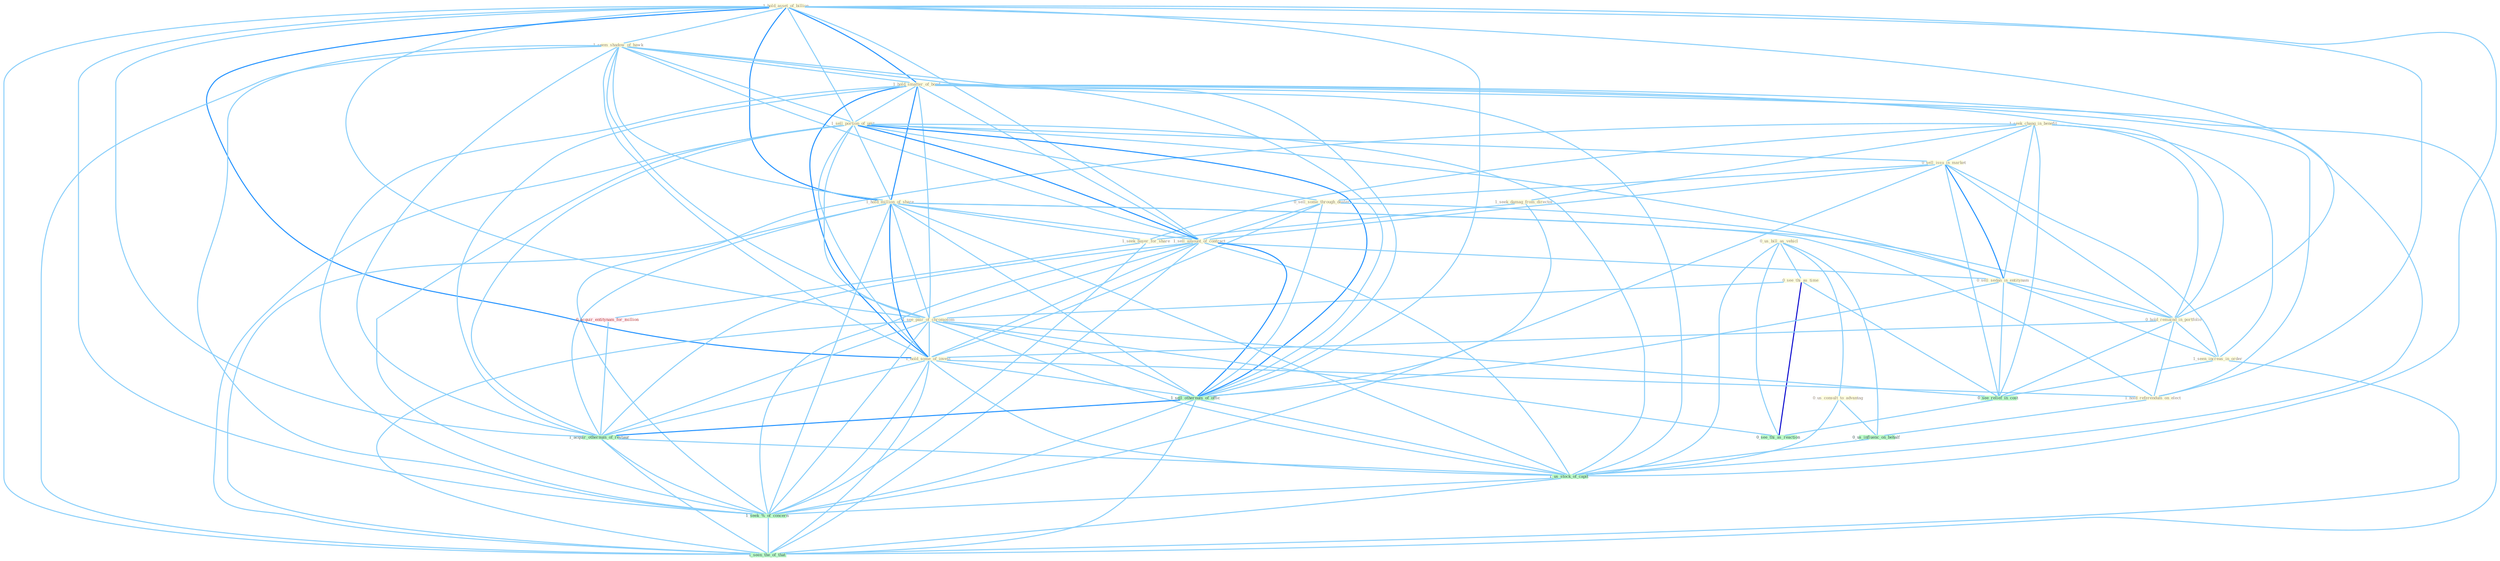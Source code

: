 Graph G{ 
    node
    [shape=polygon,style=filled,width=.5,height=.06,color="#BDFCC9",fixedsize=true,fontsize=4,
    fontcolor="#2f4f4f"];
    {node
    [color="#ffffe0", fontcolor="#8b7d6b"] "1_seek_chang_in_benefit " "0_us_bill_as_vehicl " "1_hold_asset_of_billion " "0_see_thi_as_time " "1_seek_damag_from_director " "1_seem_shadow_of_hawk " "1_hold_smatter_of_bond " "1_sell_portion_of_unit " "1_hold_million_of_share " "1_seek_buyer_for_share " "0_sell_issu_in_market " "0_sell_some_through_dealer " "1_sell_amount_of_contract " "0_sell_sedan_in_entitynam " "0_us_consult_to_advantag " "0_hold_remaind_in_portfolio " "1_see_pair_of_chromosom " "1_hold_some_of_invest " "1_hold_referendum_on_elect " "1_seen_increas_in_order "}
{node [color="#fff0f5", fontcolor="#b22222"] "0_acquir_entitynam_for_million "}
edge [color="#B0E2FF"];

	"1_seek_chang_in_benefit " -- "1_seek_damag_from_director " [w="1", color="#87cefa" ];
	"1_seek_chang_in_benefit " -- "1_seek_buyer_for_share " [w="1", color="#87cefa" ];
	"1_seek_chang_in_benefit " -- "0_sell_issu_in_market " [w="1", color="#87cefa" ];
	"1_seek_chang_in_benefit " -- "0_sell_sedan_in_entitynam " [w="1", color="#87cefa" ];
	"1_seek_chang_in_benefit " -- "0_hold_remaind_in_portfolio " [w="1", color="#87cefa" ];
	"1_seek_chang_in_benefit " -- "1_seen_increas_in_order " [w="1", color="#87cefa" ];
	"1_seek_chang_in_benefit " -- "0_see_relief_in_cost " [w="1", color="#87cefa" ];
	"1_seek_chang_in_benefit " -- "1_seek_%_of_concern " [w="1", color="#87cefa" ];
	"0_us_bill_as_vehicl " -- "0_see_thi_as_time " [w="1", color="#87cefa" ];
	"0_us_bill_as_vehicl " -- "0_us_consult_to_advantag " [w="1", color="#87cefa" ];
	"0_us_bill_as_vehicl " -- "0_us_influenc_on_behalf " [w="1", color="#87cefa" ];
	"0_us_bill_as_vehicl " -- "0_see_thi_as_reaction " [w="1", color="#87cefa" ];
	"0_us_bill_as_vehicl " -- "1_us_stock_of_capit " [w="1", color="#87cefa" ];
	"1_hold_asset_of_billion " -- "1_seem_shadow_of_hawk " [w="1", color="#87cefa" ];
	"1_hold_asset_of_billion " -- "1_hold_smatter_of_bond " [w="2", color="#1e90ff" , len=0.8];
	"1_hold_asset_of_billion " -- "1_sell_portion_of_unit " [w="1", color="#87cefa" ];
	"1_hold_asset_of_billion " -- "1_hold_million_of_share " [w="2", color="#1e90ff" , len=0.8];
	"1_hold_asset_of_billion " -- "1_sell_amount_of_contract " [w="1", color="#87cefa" ];
	"1_hold_asset_of_billion " -- "0_hold_remaind_in_portfolio " [w="1", color="#87cefa" ];
	"1_hold_asset_of_billion " -- "1_see_pair_of_chromosom " [w="1", color="#87cefa" ];
	"1_hold_asset_of_billion " -- "1_hold_some_of_invest " [w="2", color="#1e90ff" , len=0.8];
	"1_hold_asset_of_billion " -- "1_hold_referendum_on_elect " [w="1", color="#87cefa" ];
	"1_hold_asset_of_billion " -- "1_sell_othernum_of_offic " [w="1", color="#87cefa" ];
	"1_hold_asset_of_billion " -- "1_acquir_othernum_of_restaur " [w="1", color="#87cefa" ];
	"1_hold_asset_of_billion " -- "1_us_stock_of_capit " [w="1", color="#87cefa" ];
	"1_hold_asset_of_billion " -- "1_seek_%_of_concern " [w="1", color="#87cefa" ];
	"1_hold_asset_of_billion " -- "1_seen_the_of_that " [w="1", color="#87cefa" ];
	"0_see_thi_as_time " -- "1_see_pair_of_chromosom " [w="1", color="#87cefa" ];
	"0_see_thi_as_time " -- "0_see_relief_in_cost " [w="1", color="#87cefa" ];
	"0_see_thi_as_time " -- "0_see_thi_as_reaction " [w="3", color="#0000cd" , len=0.6];
	"1_seek_damag_from_director " -- "1_seek_buyer_for_share " [w="1", color="#87cefa" ];
	"1_seek_damag_from_director " -- "1_seek_%_of_concern " [w="1", color="#87cefa" ];
	"1_seem_shadow_of_hawk " -- "1_hold_smatter_of_bond " [w="1", color="#87cefa" ];
	"1_seem_shadow_of_hawk " -- "1_sell_portion_of_unit " [w="1", color="#87cefa" ];
	"1_seem_shadow_of_hawk " -- "1_hold_million_of_share " [w="1", color="#87cefa" ];
	"1_seem_shadow_of_hawk " -- "1_sell_amount_of_contract " [w="1", color="#87cefa" ];
	"1_seem_shadow_of_hawk " -- "1_see_pair_of_chromosom " [w="1", color="#87cefa" ];
	"1_seem_shadow_of_hawk " -- "1_hold_some_of_invest " [w="1", color="#87cefa" ];
	"1_seem_shadow_of_hawk " -- "1_sell_othernum_of_offic " [w="1", color="#87cefa" ];
	"1_seem_shadow_of_hawk " -- "1_acquir_othernum_of_restaur " [w="1", color="#87cefa" ];
	"1_seem_shadow_of_hawk " -- "1_us_stock_of_capit " [w="1", color="#87cefa" ];
	"1_seem_shadow_of_hawk " -- "1_seek_%_of_concern " [w="1", color="#87cefa" ];
	"1_seem_shadow_of_hawk " -- "1_seen_the_of_that " [w="1", color="#87cefa" ];
	"1_hold_smatter_of_bond " -- "1_sell_portion_of_unit " [w="1", color="#87cefa" ];
	"1_hold_smatter_of_bond " -- "1_hold_million_of_share " [w="2", color="#1e90ff" , len=0.8];
	"1_hold_smatter_of_bond " -- "1_sell_amount_of_contract " [w="1", color="#87cefa" ];
	"1_hold_smatter_of_bond " -- "0_hold_remaind_in_portfolio " [w="1", color="#87cefa" ];
	"1_hold_smatter_of_bond " -- "1_see_pair_of_chromosom " [w="1", color="#87cefa" ];
	"1_hold_smatter_of_bond " -- "1_hold_some_of_invest " [w="2", color="#1e90ff" , len=0.8];
	"1_hold_smatter_of_bond " -- "1_hold_referendum_on_elect " [w="1", color="#87cefa" ];
	"1_hold_smatter_of_bond " -- "1_sell_othernum_of_offic " [w="1", color="#87cefa" ];
	"1_hold_smatter_of_bond " -- "1_acquir_othernum_of_restaur " [w="1", color="#87cefa" ];
	"1_hold_smatter_of_bond " -- "1_us_stock_of_capit " [w="1", color="#87cefa" ];
	"1_hold_smatter_of_bond " -- "1_seek_%_of_concern " [w="1", color="#87cefa" ];
	"1_hold_smatter_of_bond " -- "1_seen_the_of_that " [w="1", color="#87cefa" ];
	"1_sell_portion_of_unit " -- "1_hold_million_of_share " [w="1", color="#87cefa" ];
	"1_sell_portion_of_unit " -- "0_sell_issu_in_market " [w="1", color="#87cefa" ];
	"1_sell_portion_of_unit " -- "0_sell_some_through_dealer " [w="1", color="#87cefa" ];
	"1_sell_portion_of_unit " -- "1_sell_amount_of_contract " [w="2", color="#1e90ff" , len=0.8];
	"1_sell_portion_of_unit " -- "0_sell_sedan_in_entitynam " [w="1", color="#87cefa" ];
	"1_sell_portion_of_unit " -- "1_see_pair_of_chromosom " [w="1", color="#87cefa" ];
	"1_sell_portion_of_unit " -- "1_hold_some_of_invest " [w="1", color="#87cefa" ];
	"1_sell_portion_of_unit " -- "1_sell_othernum_of_offic " [w="2", color="#1e90ff" , len=0.8];
	"1_sell_portion_of_unit " -- "1_acquir_othernum_of_restaur " [w="1", color="#87cefa" ];
	"1_sell_portion_of_unit " -- "1_us_stock_of_capit " [w="1", color="#87cefa" ];
	"1_sell_portion_of_unit " -- "1_seek_%_of_concern " [w="1", color="#87cefa" ];
	"1_sell_portion_of_unit " -- "1_seen_the_of_that " [w="1", color="#87cefa" ];
	"1_hold_million_of_share " -- "1_seek_buyer_for_share " [w="1", color="#87cefa" ];
	"1_hold_million_of_share " -- "1_sell_amount_of_contract " [w="1", color="#87cefa" ];
	"1_hold_million_of_share " -- "0_hold_remaind_in_portfolio " [w="1", color="#87cefa" ];
	"1_hold_million_of_share " -- "1_see_pair_of_chromosom " [w="1", color="#87cefa" ];
	"1_hold_million_of_share " -- "1_hold_some_of_invest " [w="2", color="#1e90ff" , len=0.8];
	"1_hold_million_of_share " -- "1_hold_referendum_on_elect " [w="1", color="#87cefa" ];
	"1_hold_million_of_share " -- "1_sell_othernum_of_offic " [w="1", color="#87cefa" ];
	"1_hold_million_of_share " -- "1_acquir_othernum_of_restaur " [w="1", color="#87cefa" ];
	"1_hold_million_of_share " -- "1_us_stock_of_capit " [w="1", color="#87cefa" ];
	"1_hold_million_of_share " -- "1_seek_%_of_concern " [w="1", color="#87cefa" ];
	"1_hold_million_of_share " -- "1_seen_the_of_that " [w="1", color="#87cefa" ];
	"1_seek_buyer_for_share " -- "0_acquir_entitynam_for_million " [w="1", color="#87cefa" ];
	"1_seek_buyer_for_share " -- "1_seek_%_of_concern " [w="1", color="#87cefa" ];
	"0_sell_issu_in_market " -- "0_sell_some_through_dealer " [w="1", color="#87cefa" ];
	"0_sell_issu_in_market " -- "1_sell_amount_of_contract " [w="1", color="#87cefa" ];
	"0_sell_issu_in_market " -- "0_sell_sedan_in_entitynam " [w="2", color="#1e90ff" , len=0.8];
	"0_sell_issu_in_market " -- "0_hold_remaind_in_portfolio " [w="1", color="#87cefa" ];
	"0_sell_issu_in_market " -- "1_seen_increas_in_order " [w="1", color="#87cefa" ];
	"0_sell_issu_in_market " -- "1_sell_othernum_of_offic " [w="1", color="#87cefa" ];
	"0_sell_issu_in_market " -- "0_see_relief_in_cost " [w="1", color="#87cefa" ];
	"0_sell_some_through_dealer " -- "1_sell_amount_of_contract " [w="1", color="#87cefa" ];
	"0_sell_some_through_dealer " -- "0_sell_sedan_in_entitynam " [w="1", color="#87cefa" ];
	"0_sell_some_through_dealer " -- "1_hold_some_of_invest " [w="1", color="#87cefa" ];
	"0_sell_some_through_dealer " -- "1_sell_othernum_of_offic " [w="1", color="#87cefa" ];
	"1_sell_amount_of_contract " -- "0_sell_sedan_in_entitynam " [w="1", color="#87cefa" ];
	"1_sell_amount_of_contract " -- "1_see_pair_of_chromosom " [w="1", color="#87cefa" ];
	"1_sell_amount_of_contract " -- "1_hold_some_of_invest " [w="1", color="#87cefa" ];
	"1_sell_amount_of_contract " -- "1_sell_othernum_of_offic " [w="2", color="#1e90ff" , len=0.8];
	"1_sell_amount_of_contract " -- "1_acquir_othernum_of_restaur " [w="1", color="#87cefa" ];
	"1_sell_amount_of_contract " -- "1_us_stock_of_capit " [w="1", color="#87cefa" ];
	"1_sell_amount_of_contract " -- "1_seek_%_of_concern " [w="1", color="#87cefa" ];
	"1_sell_amount_of_contract " -- "1_seen_the_of_that " [w="1", color="#87cefa" ];
	"0_sell_sedan_in_entitynam " -- "0_hold_remaind_in_portfolio " [w="1", color="#87cefa" ];
	"0_sell_sedan_in_entitynam " -- "1_seen_increas_in_order " [w="1", color="#87cefa" ];
	"0_sell_sedan_in_entitynam " -- "1_sell_othernum_of_offic " [w="1", color="#87cefa" ];
	"0_sell_sedan_in_entitynam " -- "0_see_relief_in_cost " [w="1", color="#87cefa" ];
	"0_us_consult_to_advantag " -- "0_us_influenc_on_behalf " [w="1", color="#87cefa" ];
	"0_us_consult_to_advantag " -- "1_us_stock_of_capit " [w="1", color="#87cefa" ];
	"0_hold_remaind_in_portfolio " -- "1_hold_some_of_invest " [w="1", color="#87cefa" ];
	"0_hold_remaind_in_portfolio " -- "1_hold_referendum_on_elect " [w="1", color="#87cefa" ];
	"0_hold_remaind_in_portfolio " -- "1_seen_increas_in_order " [w="1", color="#87cefa" ];
	"0_hold_remaind_in_portfolio " -- "0_see_relief_in_cost " [w="1", color="#87cefa" ];
	"1_see_pair_of_chromosom " -- "1_hold_some_of_invest " [w="1", color="#87cefa" ];
	"1_see_pair_of_chromosom " -- "1_sell_othernum_of_offic " [w="1", color="#87cefa" ];
	"1_see_pair_of_chromosom " -- "0_see_relief_in_cost " [w="1", color="#87cefa" ];
	"1_see_pair_of_chromosom " -- "0_see_thi_as_reaction " [w="1", color="#87cefa" ];
	"1_see_pair_of_chromosom " -- "1_acquir_othernum_of_restaur " [w="1", color="#87cefa" ];
	"1_see_pair_of_chromosom " -- "1_us_stock_of_capit " [w="1", color="#87cefa" ];
	"1_see_pair_of_chromosom " -- "1_seek_%_of_concern " [w="1", color="#87cefa" ];
	"1_see_pair_of_chromosom " -- "1_seen_the_of_that " [w="1", color="#87cefa" ];
	"1_hold_some_of_invest " -- "1_hold_referendum_on_elect " [w="1", color="#87cefa" ];
	"1_hold_some_of_invest " -- "1_sell_othernum_of_offic " [w="1", color="#87cefa" ];
	"1_hold_some_of_invest " -- "1_acquir_othernum_of_restaur " [w="1", color="#87cefa" ];
	"1_hold_some_of_invest " -- "1_us_stock_of_capit " [w="1", color="#87cefa" ];
	"1_hold_some_of_invest " -- "1_seek_%_of_concern " [w="1", color="#87cefa" ];
	"1_hold_some_of_invest " -- "1_seen_the_of_that " [w="1", color="#87cefa" ];
	"1_hold_referendum_on_elect " -- "0_us_influenc_on_behalf " [w="1", color="#87cefa" ];
	"1_seen_increas_in_order " -- "0_see_relief_in_cost " [w="1", color="#87cefa" ];
	"1_seen_increas_in_order " -- "1_seen_the_of_that " [w="1", color="#87cefa" ];
	"0_acquir_entitynam_for_million " -- "1_acquir_othernum_of_restaur " [w="1", color="#87cefa" ];
	"1_sell_othernum_of_offic " -- "1_acquir_othernum_of_restaur " [w="2", color="#1e90ff" , len=0.8];
	"1_sell_othernum_of_offic " -- "1_us_stock_of_capit " [w="1", color="#87cefa" ];
	"1_sell_othernum_of_offic " -- "1_seek_%_of_concern " [w="1", color="#87cefa" ];
	"1_sell_othernum_of_offic " -- "1_seen_the_of_that " [w="1", color="#87cefa" ];
	"0_us_influenc_on_behalf " -- "1_us_stock_of_capit " [w="1", color="#87cefa" ];
	"0_see_relief_in_cost " -- "0_see_thi_as_reaction " [w="1", color="#87cefa" ];
	"1_acquir_othernum_of_restaur " -- "1_us_stock_of_capit " [w="1", color="#87cefa" ];
	"1_acquir_othernum_of_restaur " -- "1_seek_%_of_concern " [w="1", color="#87cefa" ];
	"1_acquir_othernum_of_restaur " -- "1_seen_the_of_that " [w="1", color="#87cefa" ];
	"1_us_stock_of_capit " -- "1_seek_%_of_concern " [w="1", color="#87cefa" ];
	"1_us_stock_of_capit " -- "1_seen_the_of_that " [w="1", color="#87cefa" ];
	"1_seek_%_of_concern " -- "1_seen_the_of_that " [w="1", color="#87cefa" ];
}